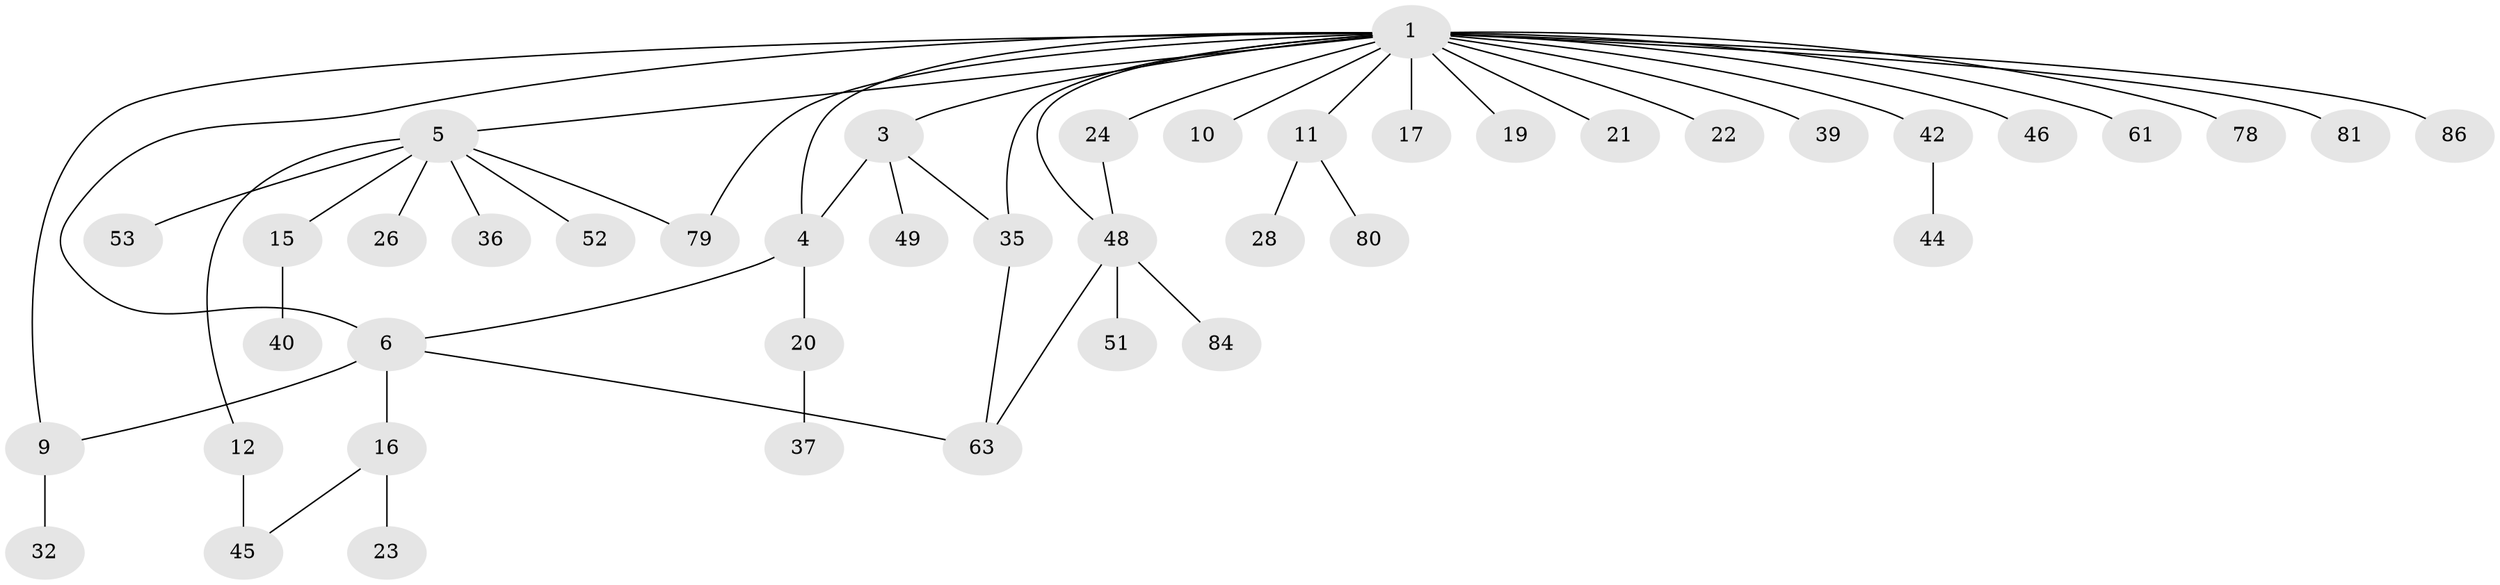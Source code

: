 // original degree distribution, {7: 0.011627906976744186, 18: 0.011627906976744186, 4: 0.05813953488372093, 5: 0.046511627906976744, 9: 0.011627906976744186, 3: 0.11627906976744186, 1: 0.46511627906976744, 2: 0.26744186046511625, 6: 0.011627906976744186}
// Generated by graph-tools (version 1.1) at 2025/18/03/04/25 18:18:02]
// undirected, 43 vertices, 51 edges
graph export_dot {
graph [start="1"]
  node [color=gray90,style=filled];
  1 [super="+2+29+8+25"];
  3;
  4 [super="+27"];
  5;
  6 [super="+38+7"];
  9 [super="+69+13"];
  10 [super="+83+56+30"];
  11;
  12 [super="+64"];
  15;
  16 [super="+67+60"];
  17 [super="+75"];
  19;
  20 [super="+50"];
  21;
  22 [super="+74"];
  23;
  24;
  26;
  28;
  32;
  35 [super="+54+65"];
  36 [super="+47"];
  37;
  39;
  40;
  42;
  44;
  45 [super="+58"];
  46;
  48 [super="+55"];
  49;
  51 [super="+57"];
  52;
  53;
  61;
  63 [super="+71"];
  78;
  79;
  80;
  81;
  84;
  86;
  1 -- 3;
  1 -- 22;
  1 -- 61;
  1 -- 5;
  1 -- 9;
  1 -- 10;
  1 -- 78;
  1 -- 79;
  1 -- 17;
  1 -- 81;
  1 -- 19;
  1 -- 21 [weight=2];
  1 -- 86;
  1 -- 24;
  1 -- 39;
  1 -- 42;
  1 -- 46;
  1 -- 48;
  1 -- 11;
  1 -- 35;
  1 -- 4;
  1 -- 6;
  3 -- 4;
  3 -- 35;
  3 -- 49;
  4 -- 6;
  4 -- 20;
  5 -- 12;
  5 -- 15;
  5 -- 26;
  5 -- 36;
  5 -- 52;
  5 -- 53;
  5 -- 79;
  6 -- 16 [weight=2];
  6 -- 9;
  6 -- 63;
  9 -- 32;
  11 -- 28;
  11 -- 80;
  12 -- 45;
  15 -- 40;
  16 -- 23;
  16 -- 45;
  20 -- 37;
  24 -- 48;
  35 -- 63;
  42 -- 44;
  48 -- 51;
  48 -- 84;
  48 -- 63;
}
